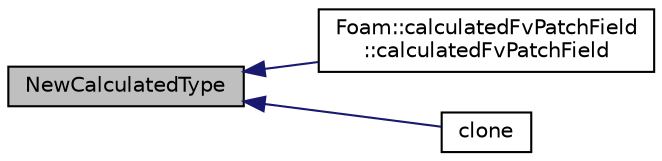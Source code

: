 digraph "NewCalculatedType"
{
  bgcolor="transparent";
  edge [fontname="Helvetica",fontsize="10",labelfontname="Helvetica",labelfontsize="10"];
  node [fontname="Helvetica",fontsize="10",shape=record];
  rankdir="LR";
  Node1471 [label="NewCalculatedType",height=0.2,width=0.4,color="black", fillcolor="grey75", style="filled", fontcolor="black"];
  Node1471 -> Node1472 [dir="back",color="midnightblue",fontsize="10",style="solid",fontname="Helvetica"];
  Node1472 [label="Foam::calculatedFvPatchField\l::calculatedFvPatchField",height=0.2,width=0.4,color="black",URL="$a22761.html#aa7ea5be5c568935fbb70938a6a397cc9",tooltip="Construct as copy setting internal field reference. "];
  Node1471 -> Node1473 [dir="back",color="midnightblue",fontsize="10",style="solid",fontname="Helvetica"];
  Node1473 [label="clone",height=0.2,width=0.4,color="black",URL="$a23169.html#a6dfbb046cc414bcb0ee27a1646815537",tooltip="Construct and return a clone setting internal field reference. "];
}

